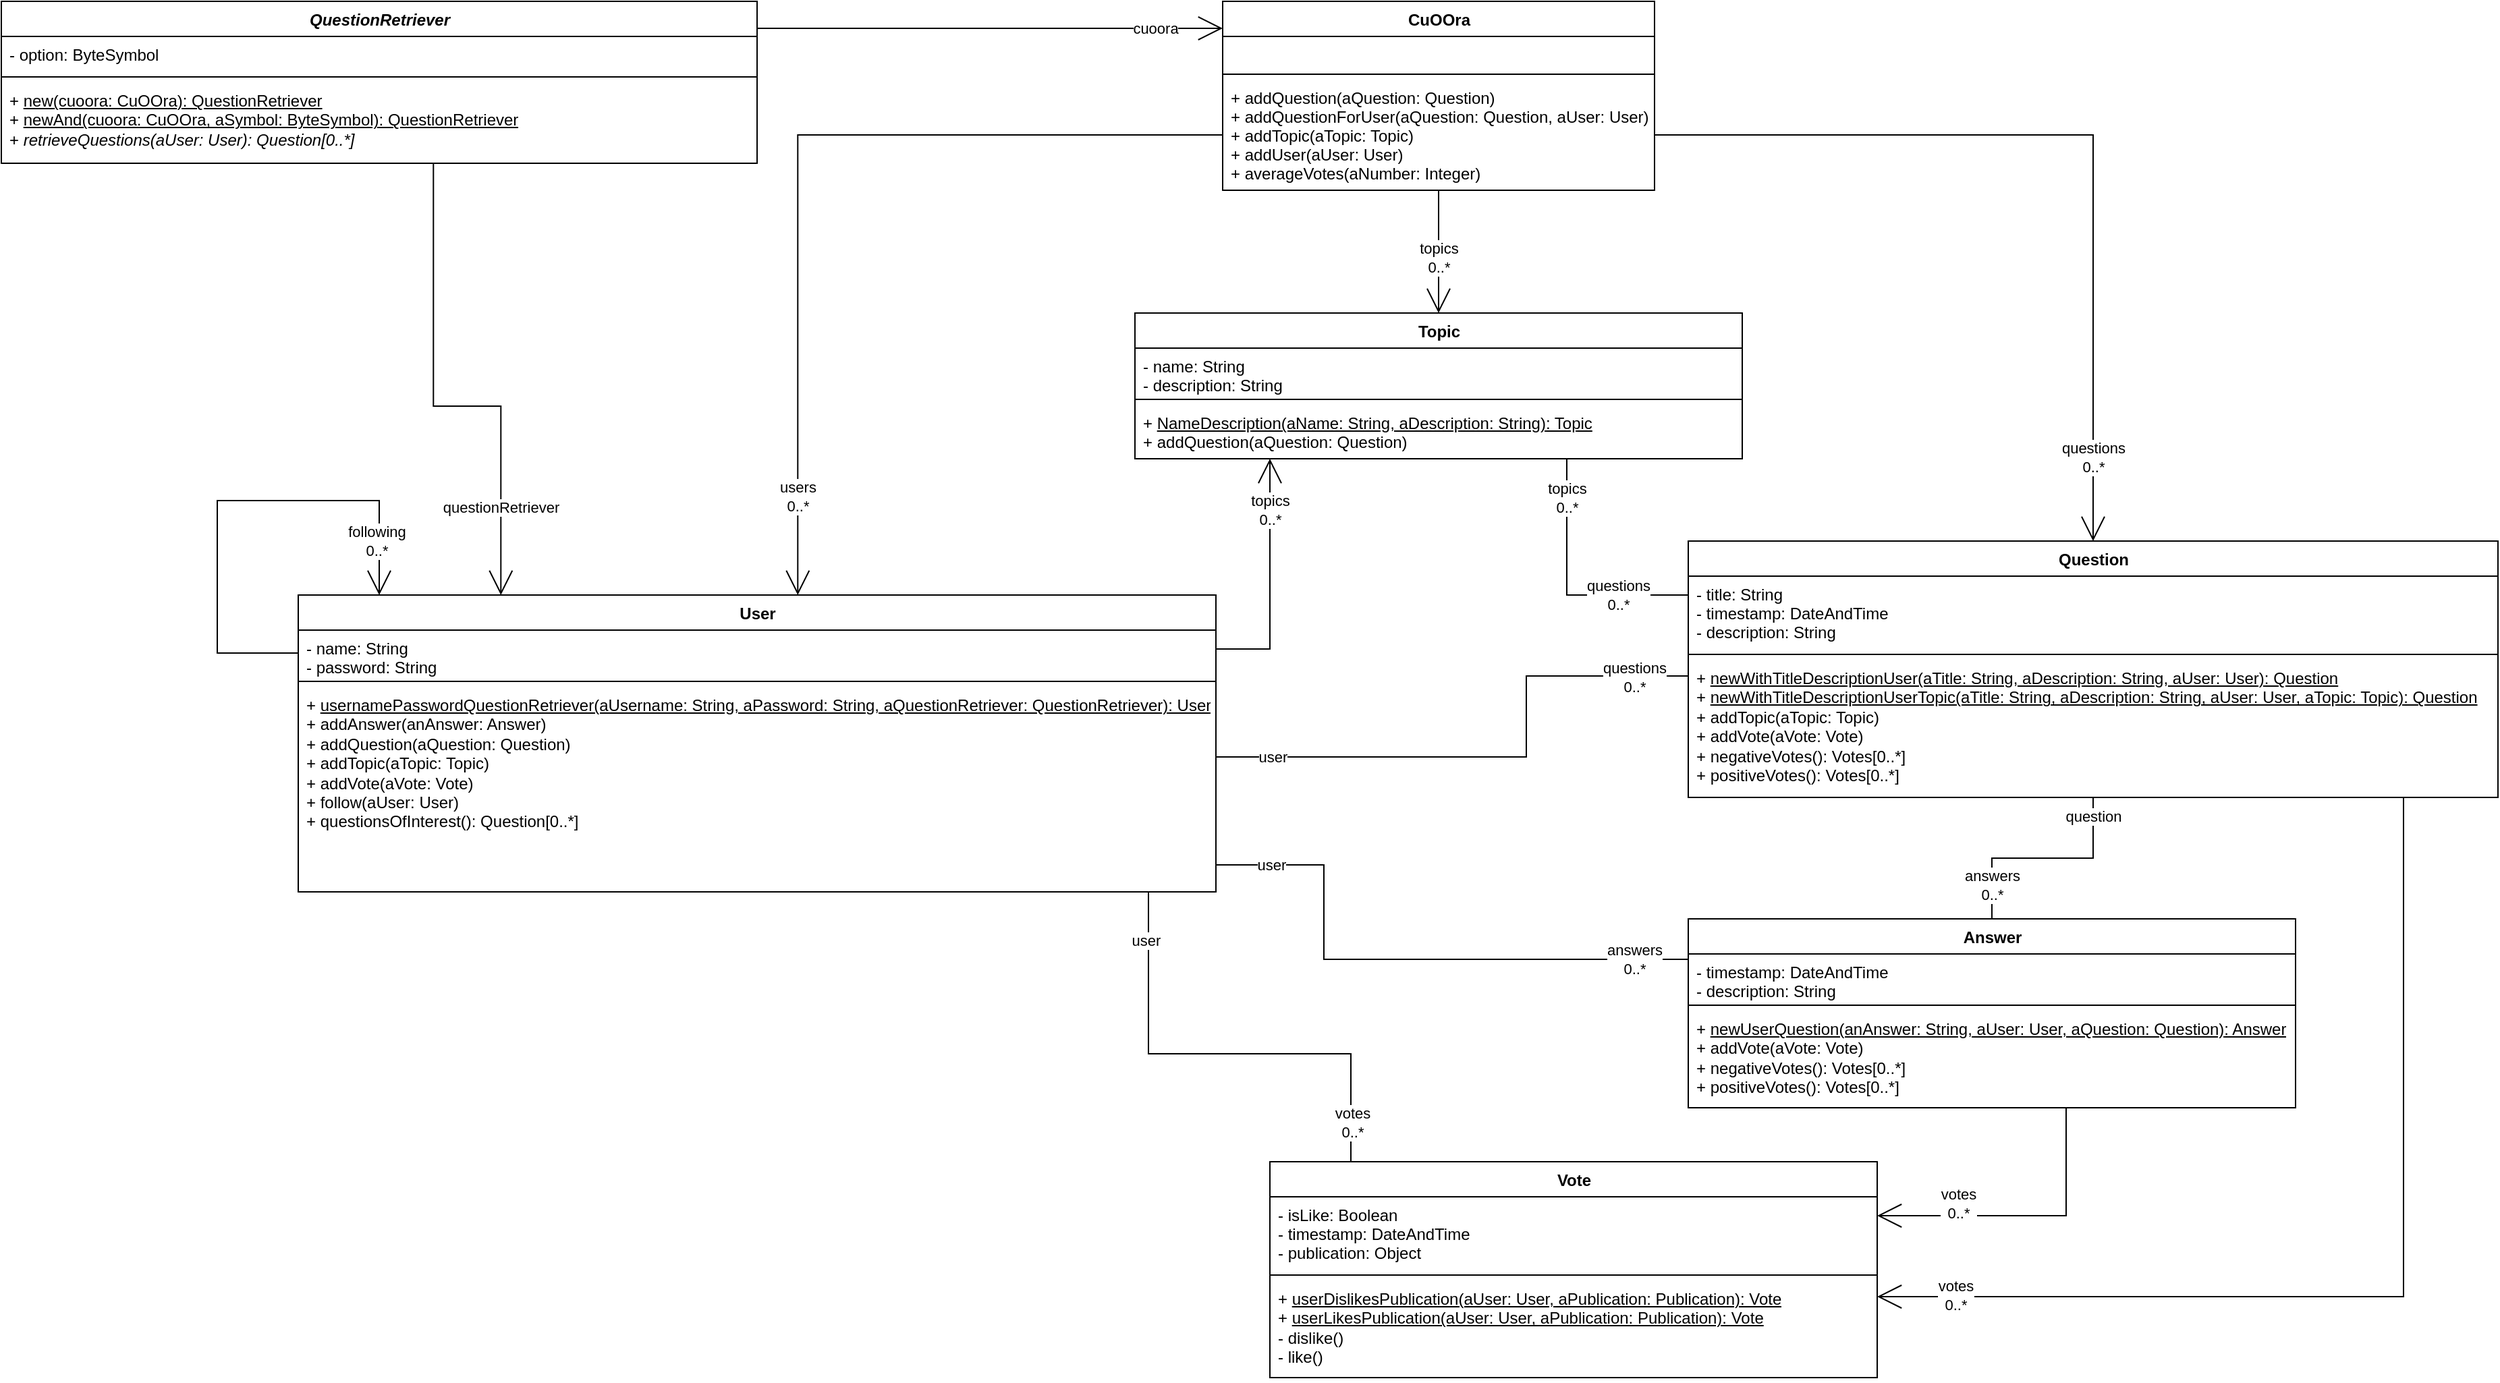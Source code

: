 <mxfile version="14.6.10" type="device"><diagram id="_ROA1p1Vto7ON4fzqVfh" name="Page-1"><mxGraphModel dx="335" dy="652" grid="1" gridSize="10" guides="1" tooltips="1" connect="1" arrows="1" fold="1" page="1" pageScale="1" pageWidth="850" pageHeight="1100" math="0" shadow="0"><root><mxCell id="0"/><mxCell id="1" parent="0"/><mxCell id="mGXKqhGXyUl3rSYWSFWW-70" style="edgeStyle=orthogonalEdgeStyle;rounded=0;jumpSize=6;orthogonalLoop=1;jettySize=auto;html=1;endArrow=open;endFill=0;endSize=16;" parent="1" source="mGXKqhGXyUl3rSYWSFWW-1" target="mGXKqhGXyUl3rSYWSFWW-49" edge="1"><mxGeometry relative="1" as="geometry"/></mxCell><mxCell id="mGXKqhGXyUl3rSYWSFWW-71" value="&lt;div&gt;topics&lt;/div&gt;&lt;div&gt;0..*&lt;br&gt;&lt;/div&gt;" style="edgeLabel;html=1;align=center;verticalAlign=middle;resizable=0;points=[];" parent="mGXKqhGXyUl3rSYWSFWW-70" vertex="1" connectable="0"><mxGeometry x="0.799" y="1" relative="1" as="geometry"><mxPoint x="-1" y="-32" as="offset"/></mxGeometry></mxCell><mxCell id="mGXKqhGXyUl3rSYWSFWW-1" value="CuOOra" style="swimlane;fontStyle=1;align=center;verticalAlign=top;childLayout=stackLayout;horizontal=1;startSize=26;horizontalStack=0;resizeParent=1;resizeParentMax=0;resizeLast=0;collapsible=1;marginBottom=0;html=1;" parent="1" vertex="1"><mxGeometry x="1825" y="40" width="320" height="140" as="geometry"/></mxCell><mxCell id="mGXKqhGXyUl3rSYWSFWW-2" value="&#xA;" style="text;strokeColor=none;fillColor=none;align=left;verticalAlign=top;spacingLeft=4;spacingRight=4;overflow=hidden;rotatable=0;points=[[0,0.5],[1,0.5]];portConstraint=eastwest;" parent="mGXKqhGXyUl3rSYWSFWW-1" vertex="1"><mxGeometry y="26" width="320" height="24" as="geometry"/></mxCell><mxCell id="mGXKqhGXyUl3rSYWSFWW-3" value="" style="line;strokeWidth=1;fillColor=none;align=left;verticalAlign=middle;spacingTop=-1;spacingLeft=3;spacingRight=3;rotatable=0;labelPosition=right;points=[];portConstraint=eastwest;" parent="mGXKqhGXyUl3rSYWSFWW-1" vertex="1"><mxGeometry y="50" width="320" height="8" as="geometry"/></mxCell><mxCell id="mGXKqhGXyUl3rSYWSFWW-4" value="+ addQuestion(aQuestion: Question)&#xA;+ addQuestionForUser(aQuestion: Question, aUser: User)&#xA;+ addTopic(aTopic: Topic)&#xA;+ addUser(aUser: User)&#xA;+ averageVotes(aNumber: Integer)&#xA;&#xA;" style="text;strokeColor=none;fillColor=none;align=left;verticalAlign=top;spacingLeft=4;spacingRight=4;overflow=hidden;rotatable=0;points=[[0,0.5],[1,0.5]];portConstraint=eastwest;" parent="mGXKqhGXyUl3rSYWSFWW-1" vertex="1"><mxGeometry y="58" width="320" height="82" as="geometry"/></mxCell><mxCell id="mGXKqhGXyUl3rSYWSFWW-9" value="Answer" style="swimlane;fontStyle=1;align=center;verticalAlign=top;childLayout=stackLayout;horizontal=1;startSize=26;horizontalStack=0;resizeParent=1;resizeParentMax=0;resizeLast=0;collapsible=1;marginBottom=0;html=1;" parent="1" vertex="1"><mxGeometry x="2170" y="720" width="450" height="140" as="geometry"/></mxCell><mxCell id="mGXKqhGXyUl3rSYWSFWW-10" value="- timestamp: DateAndTime&#xA;- description: String" style="text;strokeColor=none;fillColor=none;align=left;verticalAlign=top;spacingLeft=4;spacingRight=4;overflow=hidden;rotatable=0;points=[[0,0.5],[1,0.5]];portConstraint=eastwest;" parent="mGXKqhGXyUl3rSYWSFWW-9" vertex="1"><mxGeometry y="26" width="450" height="34" as="geometry"/></mxCell><mxCell id="mGXKqhGXyUl3rSYWSFWW-11" value="" style="line;strokeWidth=1;fillColor=none;align=left;verticalAlign=middle;spacingTop=-1;spacingLeft=3;spacingRight=3;rotatable=0;labelPosition=right;points=[];portConstraint=eastwest;" parent="mGXKqhGXyUl3rSYWSFWW-9" vertex="1"><mxGeometry y="60" width="450" height="8" as="geometry"/></mxCell><mxCell id="mGXKqhGXyUl3rSYWSFWW-12" value="&lt;div&gt;+ &lt;u&gt;newUserQuestion(anAnswer: String, aUser: User, aQuestion: Question): Answer&lt;/u&gt;&lt;/div&gt;+ addVote(aVote: Vote)&lt;br&gt;+ negativeVotes(): Votes[0..*]&lt;br&gt;+ positiveVotes(): Votes[0..*]" style="text;strokeColor=none;fillColor=none;align=left;verticalAlign=top;spacingLeft=4;spacingRight=4;overflow=hidden;rotatable=0;points=[[0,0.5],[1,0.5]];portConstraint=eastwest;html=1;" parent="mGXKqhGXyUl3rSYWSFWW-9" vertex="1"><mxGeometry y="68" width="450" height="72" as="geometry"/></mxCell><mxCell id="mGXKqhGXyUl3rSYWSFWW-111" style="edgeStyle=orthogonalEdgeStyle;rounded=0;jumpSize=6;orthogonalLoop=1;jettySize=auto;html=1;endArrow=open;endFill=0;endSize=16;" parent="1" source="mGXKqhGXyUl3rSYWSFWW-17" target="mGXKqhGXyUl3rSYWSFWW-53" edge="1"><mxGeometry relative="1" as="geometry"><mxPoint x="1240" y="210.0" as="sourcePoint"/><mxPoint x="1280" y="480" as="targetPoint"/><Array as="points"><mxPoint x="1240.14" y="340"/><mxPoint x="1290.14" y="340"/></Array></mxGeometry></mxCell><mxCell id="mGXKqhGXyUl3rSYWSFWW-112" value="questionRetriever" style="edgeLabel;html=1;align=center;verticalAlign=middle;resizable=0;points=[];" parent="mGXKqhGXyUl3rSYWSFWW-111" vertex="1" connectable="0"><mxGeometry x="0.609" relative="1" as="geometry"><mxPoint y="7" as="offset"/></mxGeometry></mxCell><mxCell id="mGXKqhGXyUl3rSYWSFWW-17" value="&lt;i&gt;QuestionRetriever&lt;/i&gt;" style="swimlane;fontStyle=1;align=center;verticalAlign=top;childLayout=stackLayout;horizontal=1;startSize=26;horizontalStack=0;resizeParent=1;resizeParentMax=0;resizeLast=0;collapsible=1;marginBottom=0;html=1;" parent="1" vertex="1"><mxGeometry x="920.0" y="40" width="560" height="120" as="geometry"/></mxCell><mxCell id="mGXKqhGXyUl3rSYWSFWW-18" value="- option: ByteSymbol" style="text;strokeColor=none;fillColor=none;align=left;verticalAlign=top;spacingLeft=4;spacingRight=4;overflow=hidden;rotatable=0;points=[[0,0.5],[1,0.5]];portConstraint=eastwest;" parent="mGXKqhGXyUl3rSYWSFWW-17" vertex="1"><mxGeometry y="26" width="560" height="26" as="geometry"/></mxCell><mxCell id="mGXKqhGXyUl3rSYWSFWW-19" value="" style="line;strokeWidth=1;fillColor=none;align=left;verticalAlign=middle;spacingTop=-1;spacingLeft=3;spacingRight=3;rotatable=0;labelPosition=right;points=[];portConstraint=eastwest;" parent="mGXKqhGXyUl3rSYWSFWW-17" vertex="1"><mxGeometry y="52" width="560" height="8" as="geometry"/></mxCell><mxCell id="mGXKqhGXyUl3rSYWSFWW-20" value="&lt;div&gt;+ &lt;u&gt;new(cuoora: CuOOra): QuestionRetriever&lt;/u&gt;&lt;/div&gt;&lt;div&gt;+ &lt;u&gt;newAnd(cuoora: CuOOra, aSymbol: ByteSymbol): QuestionRetriever&lt;/u&gt;&lt;/div&gt;&lt;div&gt;+ &lt;i&gt;retrieveQuestions(aUser: User): Question[0..*]&lt;/i&gt;&lt;br&gt;&lt;/div&gt;&lt;div&gt;&lt;br&gt;&lt;/div&gt;" style="text;strokeColor=none;fillColor=none;align=left;verticalAlign=top;spacingLeft=4;spacingRight=4;overflow=hidden;rotatable=0;points=[[0,0.5],[1,0.5]];portConstraint=eastwest;html=1;" parent="mGXKqhGXyUl3rSYWSFWW-17" vertex="1"><mxGeometry y="60" width="560" height="60" as="geometry"/></mxCell><mxCell id="mGXKqhGXyUl3rSYWSFWW-49" value="Topic" style="swimlane;fontStyle=1;align=center;verticalAlign=top;childLayout=stackLayout;horizontal=1;startSize=26;horizontalStack=0;resizeParent=1;resizeParentMax=0;resizeLast=0;collapsible=1;marginBottom=0;html=1;" parent="1" vertex="1"><mxGeometry x="1760" y="271" width="450" height="108" as="geometry"/></mxCell><mxCell id="mGXKqhGXyUl3rSYWSFWW-50" value="- name: String&#xA;- description: String&#xA;" style="text;strokeColor=none;fillColor=none;align=left;verticalAlign=top;spacingLeft=4;spacingRight=4;overflow=hidden;rotatable=0;points=[[0,0.5],[1,0.5]];portConstraint=eastwest;" parent="mGXKqhGXyUl3rSYWSFWW-49" vertex="1"><mxGeometry y="26" width="450" height="34" as="geometry"/></mxCell><mxCell id="mGXKqhGXyUl3rSYWSFWW-51" value="" style="line;strokeWidth=1;fillColor=none;align=left;verticalAlign=middle;spacingTop=-1;spacingLeft=3;spacingRight=3;rotatable=0;labelPosition=right;points=[];portConstraint=eastwest;" parent="mGXKqhGXyUl3rSYWSFWW-49" vertex="1"><mxGeometry y="60" width="450" height="8" as="geometry"/></mxCell><mxCell id="mGXKqhGXyUl3rSYWSFWW-52" value="&lt;div&gt;+ &lt;u&gt;NameDescription(aName: String, aDescription: String): Topic&lt;/u&gt;&lt;/div&gt;&lt;div&gt;+ addQuestion(aQuestion: Question)&lt;/div&gt;&lt;div&gt;&lt;br&gt;&lt;/div&gt;" style="text;strokeColor=none;fillColor=none;align=left;verticalAlign=top;spacingLeft=4;spacingRight=4;overflow=hidden;rotatable=0;points=[[0,0.5],[1,0.5]];portConstraint=eastwest;html=1;" parent="mGXKqhGXyUl3rSYWSFWW-49" vertex="1"><mxGeometry y="68" width="450" height="40" as="geometry"/></mxCell><mxCell id="mGXKqhGXyUl3rSYWSFWW-79" style="edgeStyle=orthogonalEdgeStyle;rounded=0;jumpSize=6;orthogonalLoop=1;jettySize=auto;html=1;endArrow=open;endFill=0;endSize=16;" parent="1" source="mGXKqhGXyUl3rSYWSFWW-53" target="mGXKqhGXyUl3rSYWSFWW-49" edge="1"><mxGeometry relative="1" as="geometry"><Array as="points"><mxPoint x="1860" y="520"/></Array></mxGeometry></mxCell><mxCell id="mGXKqhGXyUl3rSYWSFWW-80" value="&lt;div&gt;topics&lt;/div&gt;&lt;div&gt;0..*&lt;br&gt;&lt;/div&gt;" style="edgeLabel;html=1;align=center;verticalAlign=middle;resizable=0;points=[];" parent="mGXKqhGXyUl3rSYWSFWW-79" vertex="1" connectable="0"><mxGeometry x="0.82" y="-1" relative="1" as="geometry"><mxPoint x="-1" y="21" as="offset"/></mxGeometry></mxCell><mxCell id="mGXKqhGXyUl3rSYWSFWW-88" style="edgeStyle=orthogonalEdgeStyle;rounded=0;jumpSize=6;orthogonalLoop=1;jettySize=auto;html=1;endArrow=none;endFill=0;endSize=16;" parent="1" source="mGXKqhGXyUl3rSYWSFWW-53" target="mGXKqhGXyUl3rSYWSFWW-72" edge="1"><mxGeometry relative="1" as="geometry"><Array as="points"><mxPoint x="2050" y="600"/><mxPoint x="2050" y="540"/></Array></mxGeometry></mxCell><mxCell id="mGXKqhGXyUl3rSYWSFWW-89" value="&lt;div&gt;questions&lt;/div&gt;&lt;div&gt;0..*&lt;br&gt;&lt;/div&gt;" style="edgeLabel;html=1;align=center;verticalAlign=middle;resizable=0;points=[];" parent="mGXKqhGXyUl3rSYWSFWW-88" vertex="1" connectable="0"><mxGeometry x="0.952" y="-1" relative="1" as="geometry"><mxPoint x="-30" as="offset"/></mxGeometry></mxCell><mxCell id="mGXKqhGXyUl3rSYWSFWW-90" value="user" style="edgeLabel;html=1;align=center;verticalAlign=middle;resizable=0;points=[];" parent="mGXKqhGXyUl3rSYWSFWW-88" vertex="1" connectable="0"><mxGeometry x="-0.907" y="2" relative="1" as="geometry"><mxPoint x="23" y="2" as="offset"/></mxGeometry></mxCell><mxCell id="mGXKqhGXyUl3rSYWSFWW-99" style="edgeStyle=orthogonalEdgeStyle;rounded=0;jumpSize=6;orthogonalLoop=1;jettySize=auto;html=1;endArrow=none;endFill=0;endSize=16;" parent="1" source="mGXKqhGXyUl3rSYWSFWW-53" target="mGXKqhGXyUl3rSYWSFWW-57" edge="1"><mxGeometry relative="1" as="geometry"><Array as="points"><mxPoint x="1770" y="820"/><mxPoint x="1920" y="820"/></Array></mxGeometry></mxCell><mxCell id="mGXKqhGXyUl3rSYWSFWW-100" value="user" style="edgeLabel;html=1;align=center;verticalAlign=middle;resizable=0;points=[];" parent="mGXKqhGXyUl3rSYWSFWW-99" vertex="1" connectable="0"><mxGeometry x="-0.794" y="-2" relative="1" as="geometry"><mxPoint as="offset"/></mxGeometry></mxCell><mxCell id="mGXKqhGXyUl3rSYWSFWW-101" value="&lt;div&gt;votes&lt;/div&gt;0..*" style="edgeLabel;html=1;align=center;verticalAlign=middle;resizable=0;points=[];" parent="mGXKqhGXyUl3rSYWSFWW-99" vertex="1" connectable="0"><mxGeometry x="0.834" y="1" relative="1" as="geometry"><mxPoint as="offset"/></mxGeometry></mxCell><mxCell id="mGXKqhGXyUl3rSYWSFWW-53" value="User" style="swimlane;fontStyle=1;align=center;verticalAlign=top;childLayout=stackLayout;horizontal=1;startSize=26;horizontalStack=0;resizeParent=1;resizeParentMax=0;resizeLast=0;collapsible=1;marginBottom=0;html=1;" parent="1" vertex="1"><mxGeometry x="1140" y="480" width="680" height="220" as="geometry"/></mxCell><mxCell id="mGXKqhGXyUl3rSYWSFWW-97" style="edgeStyle=orthogonalEdgeStyle;rounded=0;jumpSize=6;orthogonalLoop=1;jettySize=auto;html=1;exitX=0;exitY=0.5;exitDx=0;exitDy=0;endArrow=open;endFill=0;endSize=16;" parent="mGXKqhGXyUl3rSYWSFWW-53" source="mGXKqhGXyUl3rSYWSFWW-54" target="mGXKqhGXyUl3rSYWSFWW-53" edge="1"><mxGeometry relative="1" as="geometry"><Array as="points"><mxPoint x="-60" y="43"/><mxPoint x="-60" y="-70"/><mxPoint x="60" y="-70"/></Array></mxGeometry></mxCell><mxCell id="mGXKqhGXyUl3rSYWSFWW-98" value="&lt;div&gt;following&lt;/div&gt;&lt;div&gt;0..*&lt;br&gt;&lt;/div&gt;" style="edgeLabel;html=1;align=center;verticalAlign=middle;resizable=0;points=[];" parent="mGXKqhGXyUl3rSYWSFWW-97" vertex="1" connectable="0"><mxGeometry x="0.752" y="-2" relative="1" as="geometry"><mxPoint y="5" as="offset"/></mxGeometry></mxCell><mxCell id="mGXKqhGXyUl3rSYWSFWW-54" value="- name: String&#xA;- password: String&#xA;" style="text;strokeColor=none;fillColor=none;align=left;verticalAlign=top;spacingLeft=4;spacingRight=4;overflow=hidden;rotatable=0;points=[[0,0.5],[1,0.5]];portConstraint=eastwest;" parent="mGXKqhGXyUl3rSYWSFWW-53" vertex="1"><mxGeometry y="26" width="680" height="34" as="geometry"/></mxCell><mxCell id="mGXKqhGXyUl3rSYWSFWW-55" value="" style="line;strokeWidth=1;fillColor=none;align=left;verticalAlign=middle;spacingTop=-1;spacingLeft=3;spacingRight=3;rotatable=0;labelPosition=right;points=[];portConstraint=eastwest;" parent="mGXKqhGXyUl3rSYWSFWW-53" vertex="1"><mxGeometry y="60" width="680" height="8" as="geometry"/></mxCell><mxCell id="mGXKqhGXyUl3rSYWSFWW-56" value="&lt;div&gt;+ &lt;u&gt;usernamePasswordQuestionRetriever(aUsername: String, aPassword: String, aQuestionRetriever: QuestionRetriever): User&lt;br&gt;&lt;/u&gt;&lt;/div&gt;&lt;div&gt;+ addAnswer(anAnswer: Answer)&lt;br&gt;&lt;/div&gt;&lt;div&gt;+ addQuestion(aQuestion: Question)&lt;/div&gt;&lt;div&gt;+ addTopic(aTopic: Topic)&lt;/div&gt;&lt;div&gt;+ addVote(aVote: Vote)&lt;/div&gt;&lt;div&gt;+ follow(aUser: User)&lt;/div&gt;&lt;div&gt;+ questionsOfInterest(): Question[0..*]&lt;/div&gt;&lt;div&gt;&lt;br&gt;&lt;/div&gt;&lt;div&gt;&lt;br&gt;&lt;/div&gt;" style="text;strokeColor=none;fillColor=none;align=left;verticalAlign=top;spacingLeft=4;spacingRight=4;overflow=hidden;rotatable=0;points=[[0,0.5],[1,0.5]];portConstraint=eastwest;html=1;" parent="mGXKqhGXyUl3rSYWSFWW-53" vertex="1"><mxGeometry y="68" width="680" height="152" as="geometry"/></mxCell><mxCell id="mGXKqhGXyUl3rSYWSFWW-57" value="Vote" style="swimlane;fontStyle=1;align=center;verticalAlign=top;childLayout=stackLayout;horizontal=1;startSize=26;horizontalStack=0;resizeParent=1;resizeParentMax=0;resizeLast=0;collapsible=1;marginBottom=0;html=1;" parent="1" vertex="1"><mxGeometry x="1860" y="900" width="450" height="160" as="geometry"/></mxCell><mxCell id="mGXKqhGXyUl3rSYWSFWW-58" value="- isLike: Boolean&#xA;- timestamp: DateAndTime&#xA;- publication: Object&#xA;" style="text;strokeColor=none;fillColor=none;align=left;verticalAlign=top;spacingLeft=4;spacingRight=4;overflow=hidden;rotatable=0;points=[[0,0.5],[1,0.5]];portConstraint=eastwest;" parent="mGXKqhGXyUl3rSYWSFWW-57" vertex="1"><mxGeometry y="26" width="450" height="54" as="geometry"/></mxCell><mxCell id="mGXKqhGXyUl3rSYWSFWW-59" value="" style="line;strokeWidth=1;fillColor=none;align=left;verticalAlign=middle;spacingTop=-1;spacingLeft=3;spacingRight=3;rotatable=0;labelPosition=right;points=[];portConstraint=eastwest;" parent="mGXKqhGXyUl3rSYWSFWW-57" vertex="1"><mxGeometry y="80" width="450" height="8" as="geometry"/></mxCell><mxCell id="mGXKqhGXyUl3rSYWSFWW-60" value="&lt;div&gt;+ &lt;u&gt;userDislikesPublication(aUser: User, aPublication: Publication): Vote&lt;br&gt;&lt;/u&gt;&lt;/div&gt;&lt;div&gt;+ &lt;u&gt;userLikesPublication(aUser: User, aPublication: Publication): Vote&lt;/u&gt;&lt;/div&gt;&lt;div&gt;- dislike()&lt;/div&gt;&lt;div&gt;- like()&lt;/div&gt;&lt;div&gt;&lt;br&gt;&lt;/div&gt;" style="text;strokeColor=none;fillColor=none;align=left;verticalAlign=top;spacingLeft=4;spacingRight=4;overflow=hidden;rotatable=0;points=[[0,0.5],[1,0.5]];portConstraint=eastwest;html=1;" parent="mGXKqhGXyUl3rSYWSFWW-57" vertex="1"><mxGeometry y="88" width="450" height="72" as="geometry"/></mxCell><mxCell id="mGXKqhGXyUl3rSYWSFWW-65" style="edgeStyle=orthogonalEdgeStyle;rounded=0;orthogonalLoop=1;jettySize=auto;html=1;exitX=1;exitY=0.5;exitDx=0;exitDy=0;endArrow=open;endFill=0;jumpSize=6;endSize=16;" parent="1" source="mGXKqhGXyUl3rSYWSFWW-4" target="mGXKqhGXyUl3rSYWSFWW-72" edge="1"><mxGeometry relative="1" as="geometry"><mxPoint x="2380" y="280" as="targetPoint"/></mxGeometry></mxCell><mxCell id="mGXKqhGXyUl3rSYWSFWW-67" value="&lt;div&gt;questions&lt;/div&gt;&lt;div&gt;0..*&lt;br&gt;&lt;/div&gt;" style="edgeLabel;html=1;align=center;verticalAlign=middle;resizable=0;points=[];" parent="mGXKqhGXyUl3rSYWSFWW-65" vertex="1" connectable="0"><mxGeometry x="0.8" relative="1" as="geometry"><mxPoint as="offset"/></mxGeometry></mxCell><mxCell id="mGXKqhGXyUl3rSYWSFWW-68" style="edgeStyle=orthogonalEdgeStyle;rounded=0;jumpSize=6;orthogonalLoop=1;jettySize=auto;html=1;exitX=0;exitY=0.5;exitDx=0;exitDy=0;endArrow=open;endFill=0;endSize=16;" parent="1" source="mGXKqhGXyUl3rSYWSFWW-4" target="mGXKqhGXyUl3rSYWSFWW-53" edge="1"><mxGeometry relative="1" as="geometry"><Array as="points"><mxPoint x="1510.14" y="139"/></Array></mxGeometry></mxCell><mxCell id="mGXKqhGXyUl3rSYWSFWW-69" value="&lt;div&gt;users&lt;/div&gt;&lt;div&gt;0..*&lt;br&gt;&lt;/div&gt;" style="edgeLabel;html=1;align=center;verticalAlign=middle;resizable=0;points=[];" parent="mGXKqhGXyUl3rSYWSFWW-68" vertex="1" connectable="0"><mxGeometry x="0.824" y="1" relative="1" as="geometry"><mxPoint x="-1" y="-15" as="offset"/></mxGeometry></mxCell><mxCell id="mGXKqhGXyUl3rSYWSFWW-72" value="Question" style="swimlane;fontStyle=1;align=center;verticalAlign=top;childLayout=stackLayout;horizontal=1;startSize=26;horizontalStack=0;resizeParent=1;resizeParentMax=0;resizeLast=0;collapsible=1;marginBottom=0;html=1;" parent="1" vertex="1"><mxGeometry x="2170" y="440" width="600" height="190" as="geometry"/></mxCell><mxCell id="mGXKqhGXyUl3rSYWSFWW-73" value="- title: String&#xA;- timestamp: DateAndTime&#xA;- description: String" style="text;strokeColor=none;fillColor=none;align=left;verticalAlign=top;spacingLeft=4;spacingRight=4;overflow=hidden;rotatable=0;points=[[0,0.5],[1,0.5]];portConstraint=eastwest;" parent="mGXKqhGXyUl3rSYWSFWW-72" vertex="1"><mxGeometry y="26" width="600" height="54" as="geometry"/></mxCell><mxCell id="mGXKqhGXyUl3rSYWSFWW-74" value="" style="line;strokeWidth=1;fillColor=none;align=left;verticalAlign=middle;spacingTop=-1;spacingLeft=3;spacingRight=3;rotatable=0;labelPosition=right;points=[];portConstraint=eastwest;" parent="mGXKqhGXyUl3rSYWSFWW-72" vertex="1"><mxGeometry y="80" width="600" height="8" as="geometry"/></mxCell><mxCell id="mGXKqhGXyUl3rSYWSFWW-75" value="+ &lt;u&gt;newWithTitleDescriptionUser(aTitle: String, aDescription: String, aUser: User): Question&lt;/u&gt;&lt;div&gt;+ &lt;u&gt;newWithTitleDescriptionUserTopic(aTitle: String, aDescription: String, aUser: User, aTopic: Topic): Question&lt;/u&gt;&lt;/div&gt;&lt;div&gt;+ addTopic(aTopic: Topic)&lt;/div&gt;+ addVote(aVote: Vote)&lt;br&gt;+ negativeVotes(): Votes[0..*]&lt;br&gt;+ positiveVotes(): Votes[0..*]" style="text;strokeColor=none;fillColor=none;align=left;verticalAlign=top;spacingLeft=4;spacingRight=4;overflow=hidden;rotatable=0;points=[[0,0.5],[1,0.5]];portConstraint=eastwest;html=1;" parent="mGXKqhGXyUl3rSYWSFWW-72" vertex="1"><mxGeometry y="88" width="600" height="102" as="geometry"/></mxCell><mxCell id="mGXKqhGXyUl3rSYWSFWW-76" style="edgeStyle=orthogonalEdgeStyle;rounded=0;jumpSize=6;orthogonalLoop=1;jettySize=auto;html=1;endArrow=none;endFill=0;endSize=16;" parent="1" source="mGXKqhGXyUl3rSYWSFWW-72" target="mGXKqhGXyUl3rSYWSFWW-49" edge="1"><mxGeometry relative="1" as="geometry"><Array as="points"><mxPoint x="2080" y="480"/></Array></mxGeometry></mxCell><mxCell id="mGXKqhGXyUl3rSYWSFWW-77" value="&lt;div&gt;questions&lt;/div&gt;&lt;div&gt;0..*&lt;br&gt;&lt;/div&gt;" style="edgeLabel;html=1;align=center;verticalAlign=middle;resizable=0;points=[];" parent="mGXKqhGXyUl3rSYWSFWW-76" vertex="1" connectable="0"><mxGeometry x="-0.629" y="4" relative="1" as="geometry"><mxPoint x="-17" y="-4" as="offset"/></mxGeometry></mxCell><mxCell id="mGXKqhGXyUl3rSYWSFWW-78" value="&lt;div&gt;topics&lt;/div&gt;&lt;div&gt;0..*&lt;br&gt;&lt;/div&gt;" style="edgeLabel;html=1;align=center;verticalAlign=middle;resizable=0;points=[];" parent="mGXKqhGXyUl3rSYWSFWW-76" vertex="1" connectable="0"><mxGeometry x="0.665" y="2" relative="1" as="geometry"><mxPoint x="2" y="-3" as="offset"/></mxGeometry></mxCell><mxCell id="mGXKqhGXyUl3rSYWSFWW-85" style="edgeStyle=orthogonalEdgeStyle;rounded=0;jumpSize=6;orthogonalLoop=1;jettySize=auto;html=1;endArrow=none;endFill=0;endSize=16;" parent="1" source="mGXKqhGXyUl3rSYWSFWW-9" target="mGXKqhGXyUl3rSYWSFWW-72" edge="1"><mxGeometry relative="1" as="geometry"/></mxCell><mxCell id="mGXKqhGXyUl3rSYWSFWW-86" value="&lt;div&gt;answers&lt;/div&gt;&lt;div&gt;0..*&lt;br&gt;&lt;/div&gt;" style="edgeLabel;html=1;align=center;verticalAlign=middle;resizable=0;points=[];" parent="mGXKqhGXyUl3rSYWSFWW-85" vertex="1" connectable="0"><mxGeometry x="-0.743" y="-4" relative="1" as="geometry"><mxPoint x="-4" y="-4" as="offset"/></mxGeometry></mxCell><mxCell id="mGXKqhGXyUl3rSYWSFWW-87" value="question" style="edgeLabel;html=1;align=center;verticalAlign=middle;resizable=0;points=[];" parent="mGXKqhGXyUl3rSYWSFWW-85" vertex="1" connectable="0"><mxGeometry x="0.834" relative="1" as="geometry"><mxPoint as="offset"/></mxGeometry></mxCell><mxCell id="mGXKqhGXyUl3rSYWSFWW-91" style="edgeStyle=orthogonalEdgeStyle;rounded=0;jumpSize=6;orthogonalLoop=1;jettySize=auto;html=1;endArrow=none;endFill=0;endSize=16;" parent="1" source="mGXKqhGXyUl3rSYWSFWW-53" target="mGXKqhGXyUl3rSYWSFWW-9" edge="1"><mxGeometry relative="1" as="geometry"><Array as="points"><mxPoint x="1900" y="680"/><mxPoint x="1900" y="750"/></Array></mxGeometry></mxCell><mxCell id="mGXKqhGXyUl3rSYWSFWW-92" value="user" style="edgeLabel;html=1;align=center;verticalAlign=middle;resizable=0;points=[];" parent="mGXKqhGXyUl3rSYWSFWW-91" vertex="1" connectable="0"><mxGeometry x="-0.955" y="-2" relative="1" as="geometry"><mxPoint x="31" y="-2" as="offset"/></mxGeometry></mxCell><mxCell id="mGXKqhGXyUl3rSYWSFWW-93" value="&lt;div&gt;answers&lt;/div&gt;&lt;div&gt;0..*&lt;br&gt;&lt;/div&gt;" style="edgeLabel;html=1;align=center;verticalAlign=middle;resizable=0;points=[];" parent="mGXKqhGXyUl3rSYWSFWW-91" vertex="1" connectable="0"><mxGeometry x="0.892" relative="1" as="geometry"><mxPoint x="-18" as="offset"/></mxGeometry></mxCell><mxCell id="mGXKqhGXyUl3rSYWSFWW-113" style="edgeStyle=orthogonalEdgeStyle;rounded=0;jumpSize=6;orthogonalLoop=1;jettySize=auto;html=1;endArrow=open;endFill=0;endSize=16;" parent="1" source="mGXKqhGXyUl3rSYWSFWW-17" target="mGXKqhGXyUl3rSYWSFWW-1" edge="1"><mxGeometry relative="1" as="geometry"><Array as="points"><mxPoint x="1640.14" y="60"/><mxPoint x="1640.14" y="60"/></Array></mxGeometry></mxCell><mxCell id="mGXKqhGXyUl3rSYWSFWW-114" value="cuoora" style="edgeLabel;html=1;align=center;verticalAlign=middle;resizable=0;points=[];" parent="mGXKqhGXyUl3rSYWSFWW-113" vertex="1" connectable="0"><mxGeometry x="0.706" relative="1" as="geometry"><mxPoint as="offset"/></mxGeometry></mxCell><mxCell id="GSDmhTHj5ohdAxGzIlIr-2" style="edgeStyle=orthogonalEdgeStyle;rounded=0;orthogonalLoop=1;jettySize=auto;html=1;endSize=16;endArrow=open;endFill=0;" edge="1" parent="1" source="mGXKqhGXyUl3rSYWSFWW-9" target="mGXKqhGXyUl3rSYWSFWW-57"><mxGeometry relative="1" as="geometry"><Array as="points"><mxPoint x="2450" y="940"/></Array></mxGeometry></mxCell><mxCell id="GSDmhTHj5ohdAxGzIlIr-4" value="&lt;div&gt;votes&lt;/div&gt;&lt;div&gt;0..*&lt;br&gt;&lt;/div&gt;" style="edgeLabel;html=1;align=center;verticalAlign=middle;resizable=0;points=[];" vertex="1" connectable="0" parent="GSDmhTHj5ohdAxGzIlIr-2"><mxGeometry x="-0.771" y="-1" relative="1" as="geometry"><mxPoint x="-79" y="46" as="offset"/></mxGeometry></mxCell><mxCell id="GSDmhTHj5ohdAxGzIlIr-5" style="edgeStyle=orthogonalEdgeStyle;rounded=0;orthogonalLoop=1;jettySize=auto;html=1;endArrow=open;endFill=0;endSize=16;" edge="1" parent="1" source="mGXKqhGXyUl3rSYWSFWW-72" target="mGXKqhGXyUl3rSYWSFWW-57"><mxGeometry relative="1" as="geometry"><Array as="points"><mxPoint x="2700" y="1000"/></Array></mxGeometry></mxCell><mxCell id="GSDmhTHj5ohdAxGzIlIr-7" value="&lt;div&gt;votes&lt;/div&gt;&lt;div&gt;0..*&lt;br&gt;&lt;/div&gt;" style="edgeLabel;html=1;align=center;verticalAlign=middle;resizable=0;points=[];" vertex="1" connectable="0" parent="GSDmhTHj5ohdAxGzIlIr-5"><mxGeometry x="0.847" y="-1" relative="1" as="geometry"><mxPoint as="offset"/></mxGeometry></mxCell></root></mxGraphModel></diagram></mxfile>